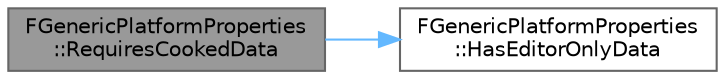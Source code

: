 digraph "FGenericPlatformProperties::RequiresCookedData"
{
 // INTERACTIVE_SVG=YES
 // LATEX_PDF_SIZE
  bgcolor="transparent";
  edge [fontname=Helvetica,fontsize=10,labelfontname=Helvetica,labelfontsize=10];
  node [fontname=Helvetica,fontsize=10,shape=box,height=0.2,width=0.4];
  rankdir="LR";
  Node1 [id="Node000001",label="FGenericPlatformProperties\l::RequiresCookedData",height=0.2,width=0.4,color="gray40", fillcolor="grey60", style="filled", fontcolor="black",tooltip="Checks whether this platform requires cooked data."];
  Node1 -> Node2 [id="edge1_Node000001_Node000002",color="steelblue1",style="solid",tooltip=" "];
  Node2 [id="Node000002",label="FGenericPlatformProperties\l::HasEditorOnlyData",height=0.2,width=0.4,color="grey40", fillcolor="white", style="filled",URL="$d4/dfa/structFGenericPlatformProperties.html#ad588f115560b93b667c6f22bdafad998",tooltip="Gets whether this platform has Editor-only data."];
}

